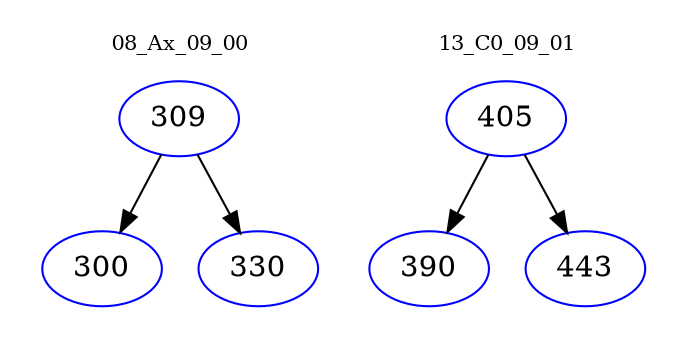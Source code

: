 digraph{
subgraph cluster_0 {
color = white
label = "08_Ax_09_00";
fontsize=10;
T0_309 [label="309", color="blue"]
T0_309 -> T0_300 [color="black"]
T0_300 [label="300", color="blue"]
T0_309 -> T0_330 [color="black"]
T0_330 [label="330", color="blue"]
}
subgraph cluster_1 {
color = white
label = "13_C0_09_01";
fontsize=10;
T1_405 [label="405", color="blue"]
T1_405 -> T1_390 [color="black"]
T1_390 [label="390", color="blue"]
T1_405 -> T1_443 [color="black"]
T1_443 [label="443", color="blue"]
}
}
